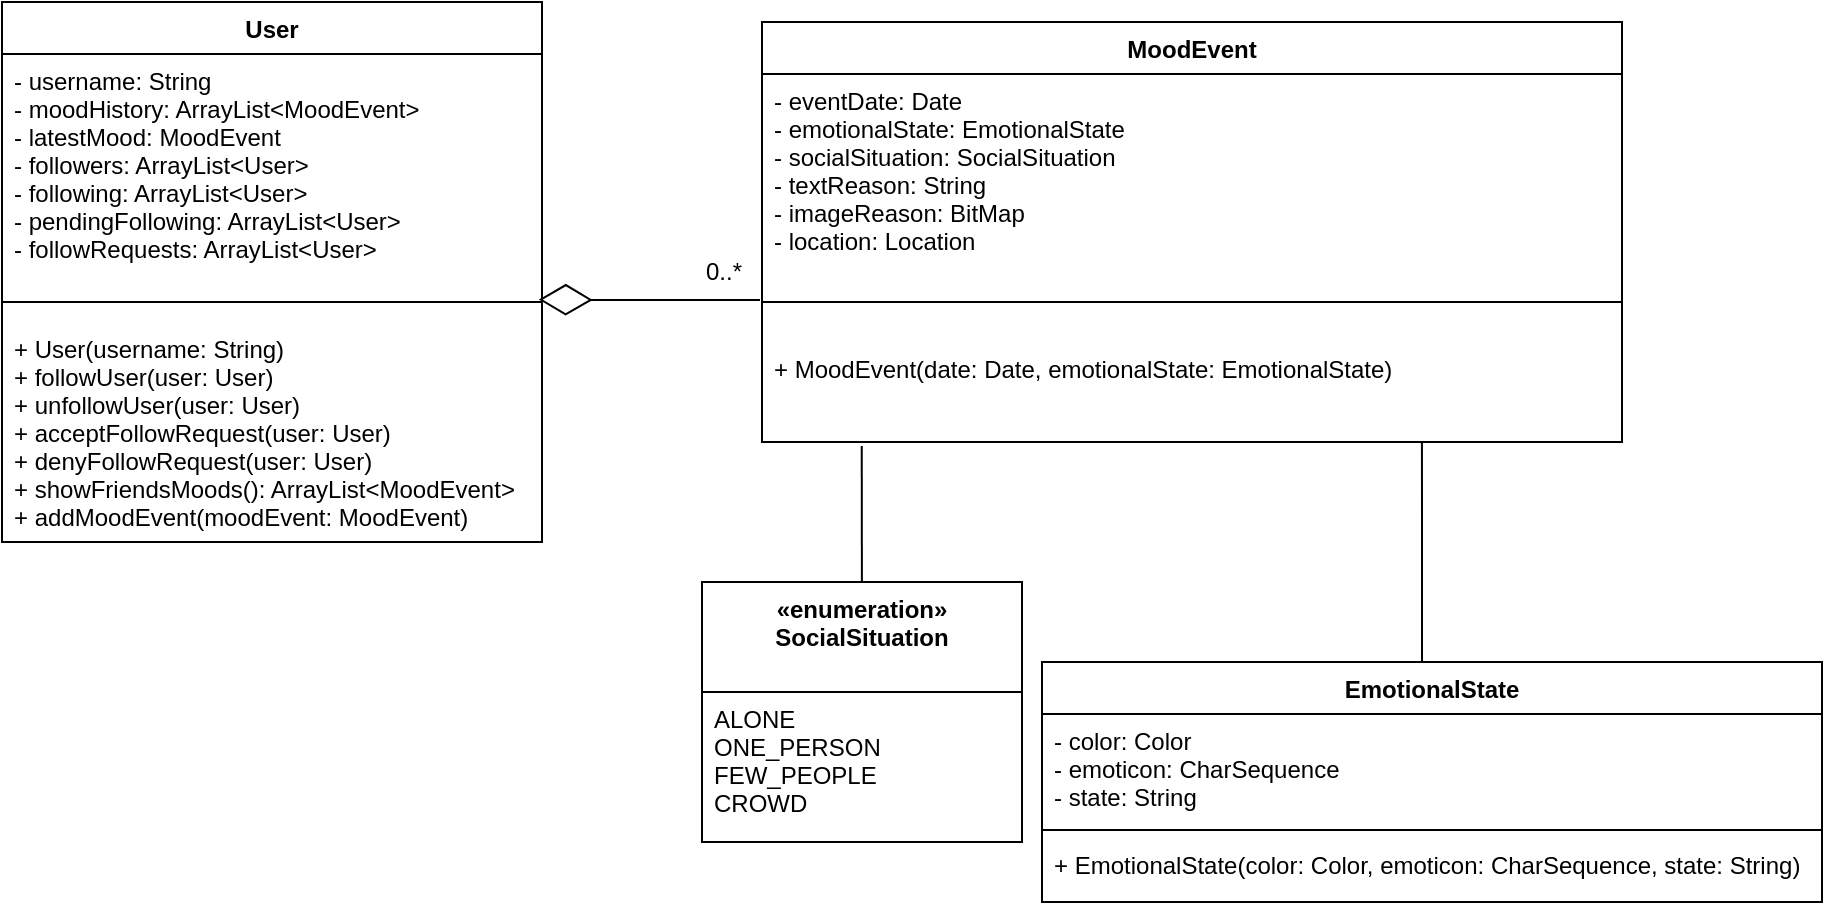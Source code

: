 <mxfile version="12.1.2" type="device" pages="1"><diagram id="IqhBHo3Dr3Po5q1u6Jum" name="Page-1"><mxGraphModel dx="1012" dy="389" grid="1" gridSize="10" guides="1" tooltips="1" connect="1" arrows="1" fold="1" page="1" pageScale="1" pageWidth="850" pageHeight="1100" math="0" shadow="0"><root><mxCell id="0"/><mxCell id="1" parent="0"/><mxCell id="K3CaOQXDy0hNAKRr9A4L-1" value="MoodEvent" style="swimlane;fontStyle=1;align=center;verticalAlign=top;childLayout=stackLayout;horizontal=1;startSize=26;horizontalStack=0;resizeParent=1;resizeParentMax=0;resizeLast=0;collapsible=1;marginBottom=0;" parent="1" vertex="1"><mxGeometry x="440" y="50" width="430" height="210" as="geometry"/></mxCell><mxCell id="K3CaOQXDy0hNAKRr9A4L-2" value="- eventDate: Date&#10;- emotionalState: EmotionalState&#10;- socialSituation: SocialSituation&#10;- textReason: String&#10;- imageReason: BitMap&#10;- location: Location" style="text;strokeColor=none;fillColor=none;align=left;verticalAlign=top;spacingLeft=4;spacingRight=4;overflow=hidden;rotatable=0;points=[[0,0.5],[1,0.5]];portConstraint=eastwest;" parent="K3CaOQXDy0hNAKRr9A4L-1" vertex="1"><mxGeometry y="26" width="430" height="94" as="geometry"/></mxCell><mxCell id="K3CaOQXDy0hNAKRr9A4L-3" value="" style="line;strokeWidth=1;fillColor=none;align=left;verticalAlign=middle;spacingTop=-1;spacingLeft=3;spacingRight=3;rotatable=0;labelPosition=right;points=[];portConstraint=eastwest;" parent="K3CaOQXDy0hNAKRr9A4L-1" vertex="1"><mxGeometry y="120" width="430" height="40" as="geometry"/></mxCell><mxCell id="w95S0-HqpPPKpGb0djoo-26" value="+ MoodEvent(date: Date, emotionalState: EmotionalState)" style="text;strokeColor=none;fillColor=none;align=left;verticalAlign=top;spacingLeft=4;spacingRight=4;overflow=hidden;rotatable=0;points=[[0,0.5],[1,0.5]];portConstraint=eastwest;" parent="K3CaOQXDy0hNAKRr9A4L-1" vertex="1"><mxGeometry y="160" width="430" height="50" as="geometry"/></mxCell><mxCell id="K3CaOQXDy0hNAKRr9A4L-13" value="EmotionalState" style="swimlane;fontStyle=1;align=center;verticalAlign=top;childLayout=stackLayout;horizontal=1;startSize=26;horizontalStack=0;resizeParent=1;resizeParentMax=0;resizeLast=0;collapsible=1;marginBottom=0;" parent="1" vertex="1"><mxGeometry x="580" y="370" width="390" height="120" as="geometry"/></mxCell><mxCell id="K3CaOQXDy0hNAKRr9A4L-17" value="- color: Color&#10;- emoticon: CharSequence&#10;- state: String" style="text;strokeColor=none;fillColor=none;align=left;verticalAlign=top;spacingLeft=4;spacingRight=4;overflow=hidden;rotatable=0;points=[[0,0.5],[1,0.5]];portConstraint=eastwest;" parent="K3CaOQXDy0hNAKRr9A4L-13" vertex="1"><mxGeometry y="26" width="390" height="54" as="geometry"/></mxCell><mxCell id="K3CaOQXDy0hNAKRr9A4L-15" value="" style="line;strokeWidth=1;fillColor=none;align=left;verticalAlign=middle;spacingTop=-1;spacingLeft=3;spacingRight=3;rotatable=0;labelPosition=right;points=[];portConstraint=eastwest;" parent="K3CaOQXDy0hNAKRr9A4L-13" vertex="1"><mxGeometry y="80" width="390" height="8" as="geometry"/></mxCell><mxCell id="K3CaOQXDy0hNAKRr9A4L-16" value="+ EmotionalState(color: Color, emoticon: CharSequence, state: String)&#10;" style="text;strokeColor=none;fillColor=none;align=left;verticalAlign=top;spacingLeft=4;spacingRight=4;overflow=hidden;rotatable=0;points=[[0,0.5],[1,0.5]];portConstraint=eastwest;" parent="K3CaOQXDy0hNAKRr9A4L-13" vertex="1"><mxGeometry y="88" width="390" height="32" as="geometry"/></mxCell><mxCell id="K3CaOQXDy0hNAKRr9A4L-22" value="User" style="swimlane;fontStyle=1;align=center;verticalAlign=top;childLayout=stackLayout;horizontal=1;startSize=26;horizontalStack=0;resizeParent=1;resizeParentMax=0;resizeLast=0;collapsible=1;marginBottom=0;" parent="1" vertex="1"><mxGeometry x="60" y="40" width="270" height="270" as="geometry"/></mxCell><mxCell id="K3CaOQXDy0hNAKRr9A4L-23" value="- username: String&#10;- moodHistory: ArrayList&lt;MoodEvent&gt;&#10;- latestMood: MoodEvent&#10;- followers: ArrayList&lt;User&gt;&#10;- following: ArrayList&lt;User&gt;&#10;- pendingFollowing: ArrayList&lt;User&gt;&#10;- followRequests: ArrayList&lt;User&gt;" style="text;strokeColor=none;fillColor=none;align=left;verticalAlign=top;spacingLeft=4;spacingRight=4;overflow=hidden;rotatable=0;points=[[0,0.5],[1,0.5]];portConstraint=eastwest;" parent="K3CaOQXDy0hNAKRr9A4L-22" vertex="1"><mxGeometry y="26" width="270" height="114" as="geometry"/></mxCell><mxCell id="K3CaOQXDy0hNAKRr9A4L-24" value="" style="line;strokeWidth=1;fillColor=none;align=left;verticalAlign=middle;spacingTop=-1;spacingLeft=3;spacingRight=3;rotatable=0;labelPosition=right;points=[];portConstraint=eastwest;" parent="K3CaOQXDy0hNAKRr9A4L-22" vertex="1"><mxGeometry y="140" width="270" height="20" as="geometry"/></mxCell><mxCell id="w95S0-HqpPPKpGb0djoo-24" value="+ User(username: String)&#10;+ followUser(user: User)&#10;+ unfollowUser(user: User)&#10;+ acceptFollowRequest(user: User)&#10;+ denyFollowRequest(user: User)&#10;+ showFriendsMoods(): ArrayList&lt;MoodEvent&gt;&#10;+ addMoodEvent(moodEvent: MoodEvent)&#10;" style="text;strokeColor=none;fillColor=none;align=left;verticalAlign=top;spacingLeft=4;spacingRight=4;overflow=hidden;rotatable=0;points=[[0,0.5],[1,0.5]];portConstraint=eastwest;" parent="K3CaOQXDy0hNAKRr9A4L-22" vertex="1"><mxGeometry y="160" width="270" height="110" as="geometry"/></mxCell><mxCell id="w95S0-HqpPPKpGb0djoo-6" value="«enumeration»&#10;SocialSituation" style="swimlane;fontStyle=1;align=center;verticalAlign=top;childLayout=stackLayout;horizontal=1;startSize=55;horizontalStack=0;resizeParent=1;resizeParentMax=0;resizeLast=0;collapsible=1;marginBottom=0;" parent="1" vertex="1"><mxGeometry x="410" y="330" width="160" height="130" as="geometry"/></mxCell><mxCell id="w95S0-HqpPPKpGb0djoo-7" value="ALONE&#10;ONE_PERSON&#10;FEW_PEOPLE&#10;CROWD" style="text;strokeColor=none;fillColor=none;align=left;verticalAlign=top;spacingLeft=4;spacingRight=4;overflow=hidden;rotatable=0;points=[[0,0.5],[1,0.5]];portConstraint=eastwest;" parent="w95S0-HqpPPKpGb0djoo-6" vertex="1"><mxGeometry y="55" width="160" height="75" as="geometry"/></mxCell><mxCell id="w95S0-HqpPPKpGb0djoo-29" value="" style="endArrow=diamondThin;endFill=0;endSize=24;html=1;entryX=0.994;entryY=0.438;entryDx=0;entryDy=0;entryPerimeter=0;" parent="1" target="K3CaOQXDy0hNAKRr9A4L-24" edge="1"><mxGeometry width="160" relative="1" as="geometry"><mxPoint x="439" y="189" as="sourcePoint"/><mxPoint x="520" y="140" as="targetPoint"/><Array as="points"><mxPoint x="360" y="189"/></Array></mxGeometry></mxCell><mxCell id="w95S0-HqpPPKpGb0djoo-30" value="0..*" style="text;html=1;resizable=0;points=[];autosize=1;align=left;verticalAlign=top;spacingTop=-4;" parent="1" vertex="1"><mxGeometry x="410" y="165" width="30" height="20" as="geometry"/></mxCell><mxCell id="w95S0-HqpPPKpGb0djoo-36" value="" style="endArrow=none;html=1;entryX=0.372;entryY=0.971;entryDx=0;entryDy=0;entryPerimeter=0;" parent="1" edge="1"><mxGeometry width="50" height="50" relative="1" as="geometry"><mxPoint x="770" y="370.5" as="sourcePoint"/><mxPoint x="769.96" y="260.05" as="targetPoint"/><Array as="points"><mxPoint x="770" y="301.5"/><mxPoint x="770" y="291.5"/></Array></mxGeometry></mxCell><mxCell id="UTInrBGPSD5t8VK2cmsv-1" value="" style="endArrow=none;html=1;entryX=0.116;entryY=1.04;entryDx=0;entryDy=0;entryPerimeter=0;" edge="1" parent="1" source="w95S0-HqpPPKpGb0djoo-6" target="w95S0-HqpPPKpGb0djoo-26"><mxGeometry width="50" height="50" relative="1" as="geometry"><mxPoint x="70" y="560" as="sourcePoint"/><mxPoint x="120" y="510" as="targetPoint"/></mxGeometry></mxCell></root></mxGraphModel></diagram></mxfile>